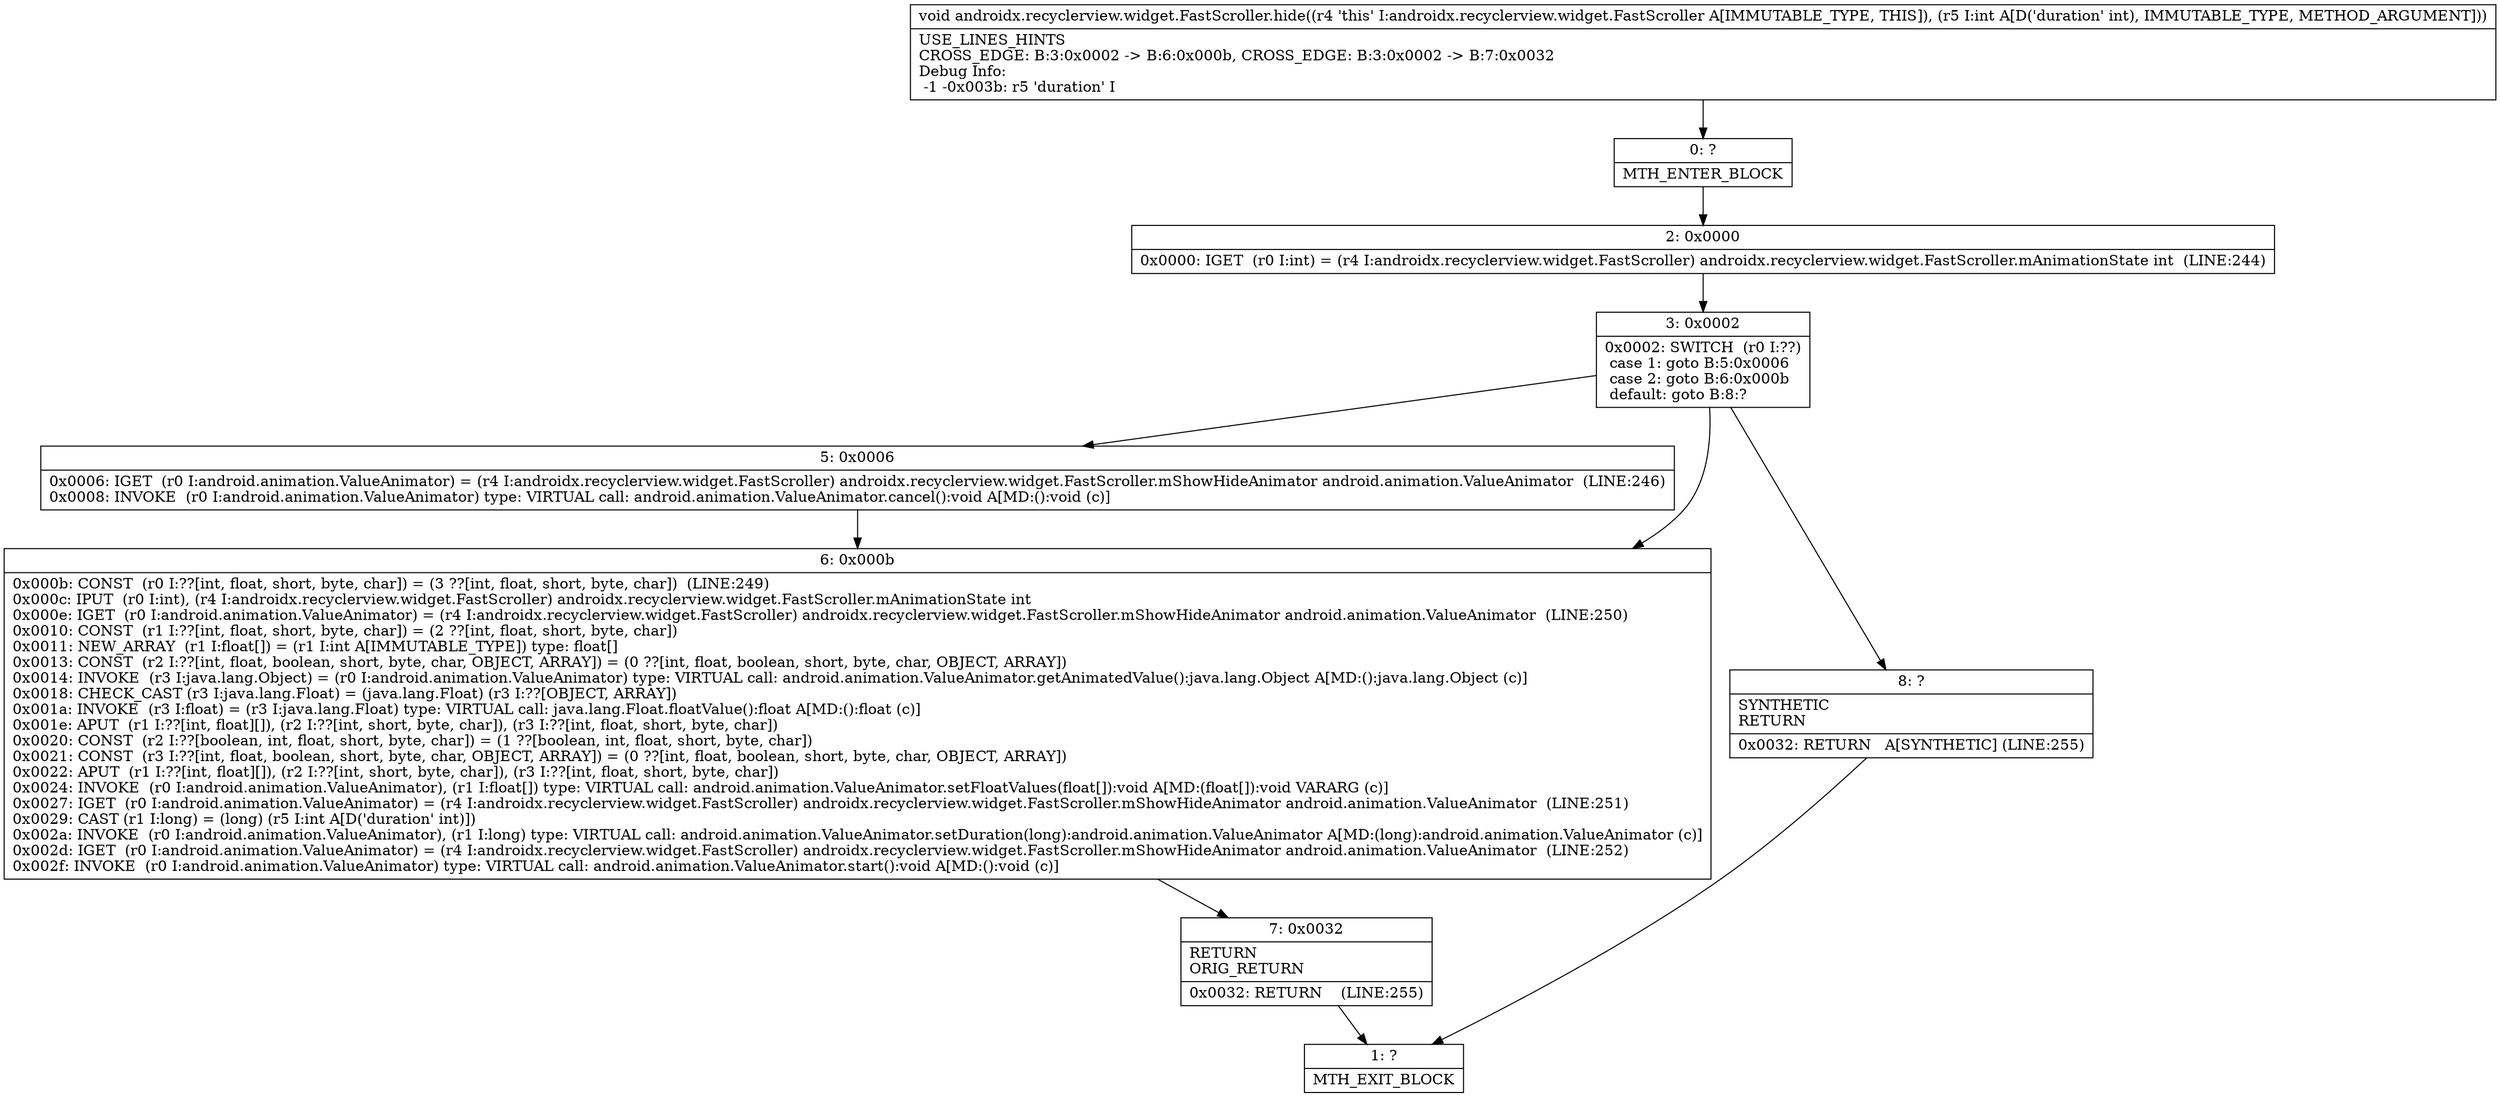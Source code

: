 digraph "CFG forandroidx.recyclerview.widget.FastScroller.hide(I)V" {
Node_0 [shape=record,label="{0\:\ ?|MTH_ENTER_BLOCK\l}"];
Node_2 [shape=record,label="{2\:\ 0x0000|0x0000: IGET  (r0 I:int) = (r4 I:androidx.recyclerview.widget.FastScroller) androidx.recyclerview.widget.FastScroller.mAnimationState int  (LINE:244)\l}"];
Node_3 [shape=record,label="{3\:\ 0x0002|0x0002: SWITCH  (r0 I:??)\l case 1: goto B:5:0x0006\l case 2: goto B:6:0x000b\l default: goto B:8:? \l}"];
Node_5 [shape=record,label="{5\:\ 0x0006|0x0006: IGET  (r0 I:android.animation.ValueAnimator) = (r4 I:androidx.recyclerview.widget.FastScroller) androidx.recyclerview.widget.FastScroller.mShowHideAnimator android.animation.ValueAnimator  (LINE:246)\l0x0008: INVOKE  (r0 I:android.animation.ValueAnimator) type: VIRTUAL call: android.animation.ValueAnimator.cancel():void A[MD:():void (c)]\l}"];
Node_6 [shape=record,label="{6\:\ 0x000b|0x000b: CONST  (r0 I:??[int, float, short, byte, char]) = (3 ??[int, float, short, byte, char])  (LINE:249)\l0x000c: IPUT  (r0 I:int), (r4 I:androidx.recyclerview.widget.FastScroller) androidx.recyclerview.widget.FastScroller.mAnimationState int \l0x000e: IGET  (r0 I:android.animation.ValueAnimator) = (r4 I:androidx.recyclerview.widget.FastScroller) androidx.recyclerview.widget.FastScroller.mShowHideAnimator android.animation.ValueAnimator  (LINE:250)\l0x0010: CONST  (r1 I:??[int, float, short, byte, char]) = (2 ??[int, float, short, byte, char]) \l0x0011: NEW_ARRAY  (r1 I:float[]) = (r1 I:int A[IMMUTABLE_TYPE]) type: float[] \l0x0013: CONST  (r2 I:??[int, float, boolean, short, byte, char, OBJECT, ARRAY]) = (0 ??[int, float, boolean, short, byte, char, OBJECT, ARRAY]) \l0x0014: INVOKE  (r3 I:java.lang.Object) = (r0 I:android.animation.ValueAnimator) type: VIRTUAL call: android.animation.ValueAnimator.getAnimatedValue():java.lang.Object A[MD:():java.lang.Object (c)]\l0x0018: CHECK_CAST (r3 I:java.lang.Float) = (java.lang.Float) (r3 I:??[OBJECT, ARRAY]) \l0x001a: INVOKE  (r3 I:float) = (r3 I:java.lang.Float) type: VIRTUAL call: java.lang.Float.floatValue():float A[MD:():float (c)]\l0x001e: APUT  (r1 I:??[int, float][]), (r2 I:??[int, short, byte, char]), (r3 I:??[int, float, short, byte, char]) \l0x0020: CONST  (r2 I:??[boolean, int, float, short, byte, char]) = (1 ??[boolean, int, float, short, byte, char]) \l0x0021: CONST  (r3 I:??[int, float, boolean, short, byte, char, OBJECT, ARRAY]) = (0 ??[int, float, boolean, short, byte, char, OBJECT, ARRAY]) \l0x0022: APUT  (r1 I:??[int, float][]), (r2 I:??[int, short, byte, char]), (r3 I:??[int, float, short, byte, char]) \l0x0024: INVOKE  (r0 I:android.animation.ValueAnimator), (r1 I:float[]) type: VIRTUAL call: android.animation.ValueAnimator.setFloatValues(float[]):void A[MD:(float[]):void VARARG (c)]\l0x0027: IGET  (r0 I:android.animation.ValueAnimator) = (r4 I:androidx.recyclerview.widget.FastScroller) androidx.recyclerview.widget.FastScroller.mShowHideAnimator android.animation.ValueAnimator  (LINE:251)\l0x0029: CAST (r1 I:long) = (long) (r5 I:int A[D('duration' int)]) \l0x002a: INVOKE  (r0 I:android.animation.ValueAnimator), (r1 I:long) type: VIRTUAL call: android.animation.ValueAnimator.setDuration(long):android.animation.ValueAnimator A[MD:(long):android.animation.ValueAnimator (c)]\l0x002d: IGET  (r0 I:android.animation.ValueAnimator) = (r4 I:androidx.recyclerview.widget.FastScroller) androidx.recyclerview.widget.FastScroller.mShowHideAnimator android.animation.ValueAnimator  (LINE:252)\l0x002f: INVOKE  (r0 I:android.animation.ValueAnimator) type: VIRTUAL call: android.animation.ValueAnimator.start():void A[MD:():void (c)]\l}"];
Node_7 [shape=record,label="{7\:\ 0x0032|RETURN\lORIG_RETURN\l|0x0032: RETURN    (LINE:255)\l}"];
Node_1 [shape=record,label="{1\:\ ?|MTH_EXIT_BLOCK\l}"];
Node_8 [shape=record,label="{8\:\ ?|SYNTHETIC\lRETURN\l|0x0032: RETURN   A[SYNTHETIC] (LINE:255)\l}"];
MethodNode[shape=record,label="{void androidx.recyclerview.widget.FastScroller.hide((r4 'this' I:androidx.recyclerview.widget.FastScroller A[IMMUTABLE_TYPE, THIS]), (r5 I:int A[D('duration' int), IMMUTABLE_TYPE, METHOD_ARGUMENT]))  | USE_LINES_HINTS\lCROSS_EDGE: B:3:0x0002 \-\> B:6:0x000b, CROSS_EDGE: B:3:0x0002 \-\> B:7:0x0032\lDebug Info:\l  \-1 \-0x003b: r5 'duration' I\l}"];
MethodNode -> Node_0;Node_0 -> Node_2;
Node_2 -> Node_3;
Node_3 -> Node_5;
Node_3 -> Node_6;
Node_3 -> Node_8;
Node_5 -> Node_6;
Node_6 -> Node_7;
Node_7 -> Node_1;
Node_8 -> Node_1;
}

